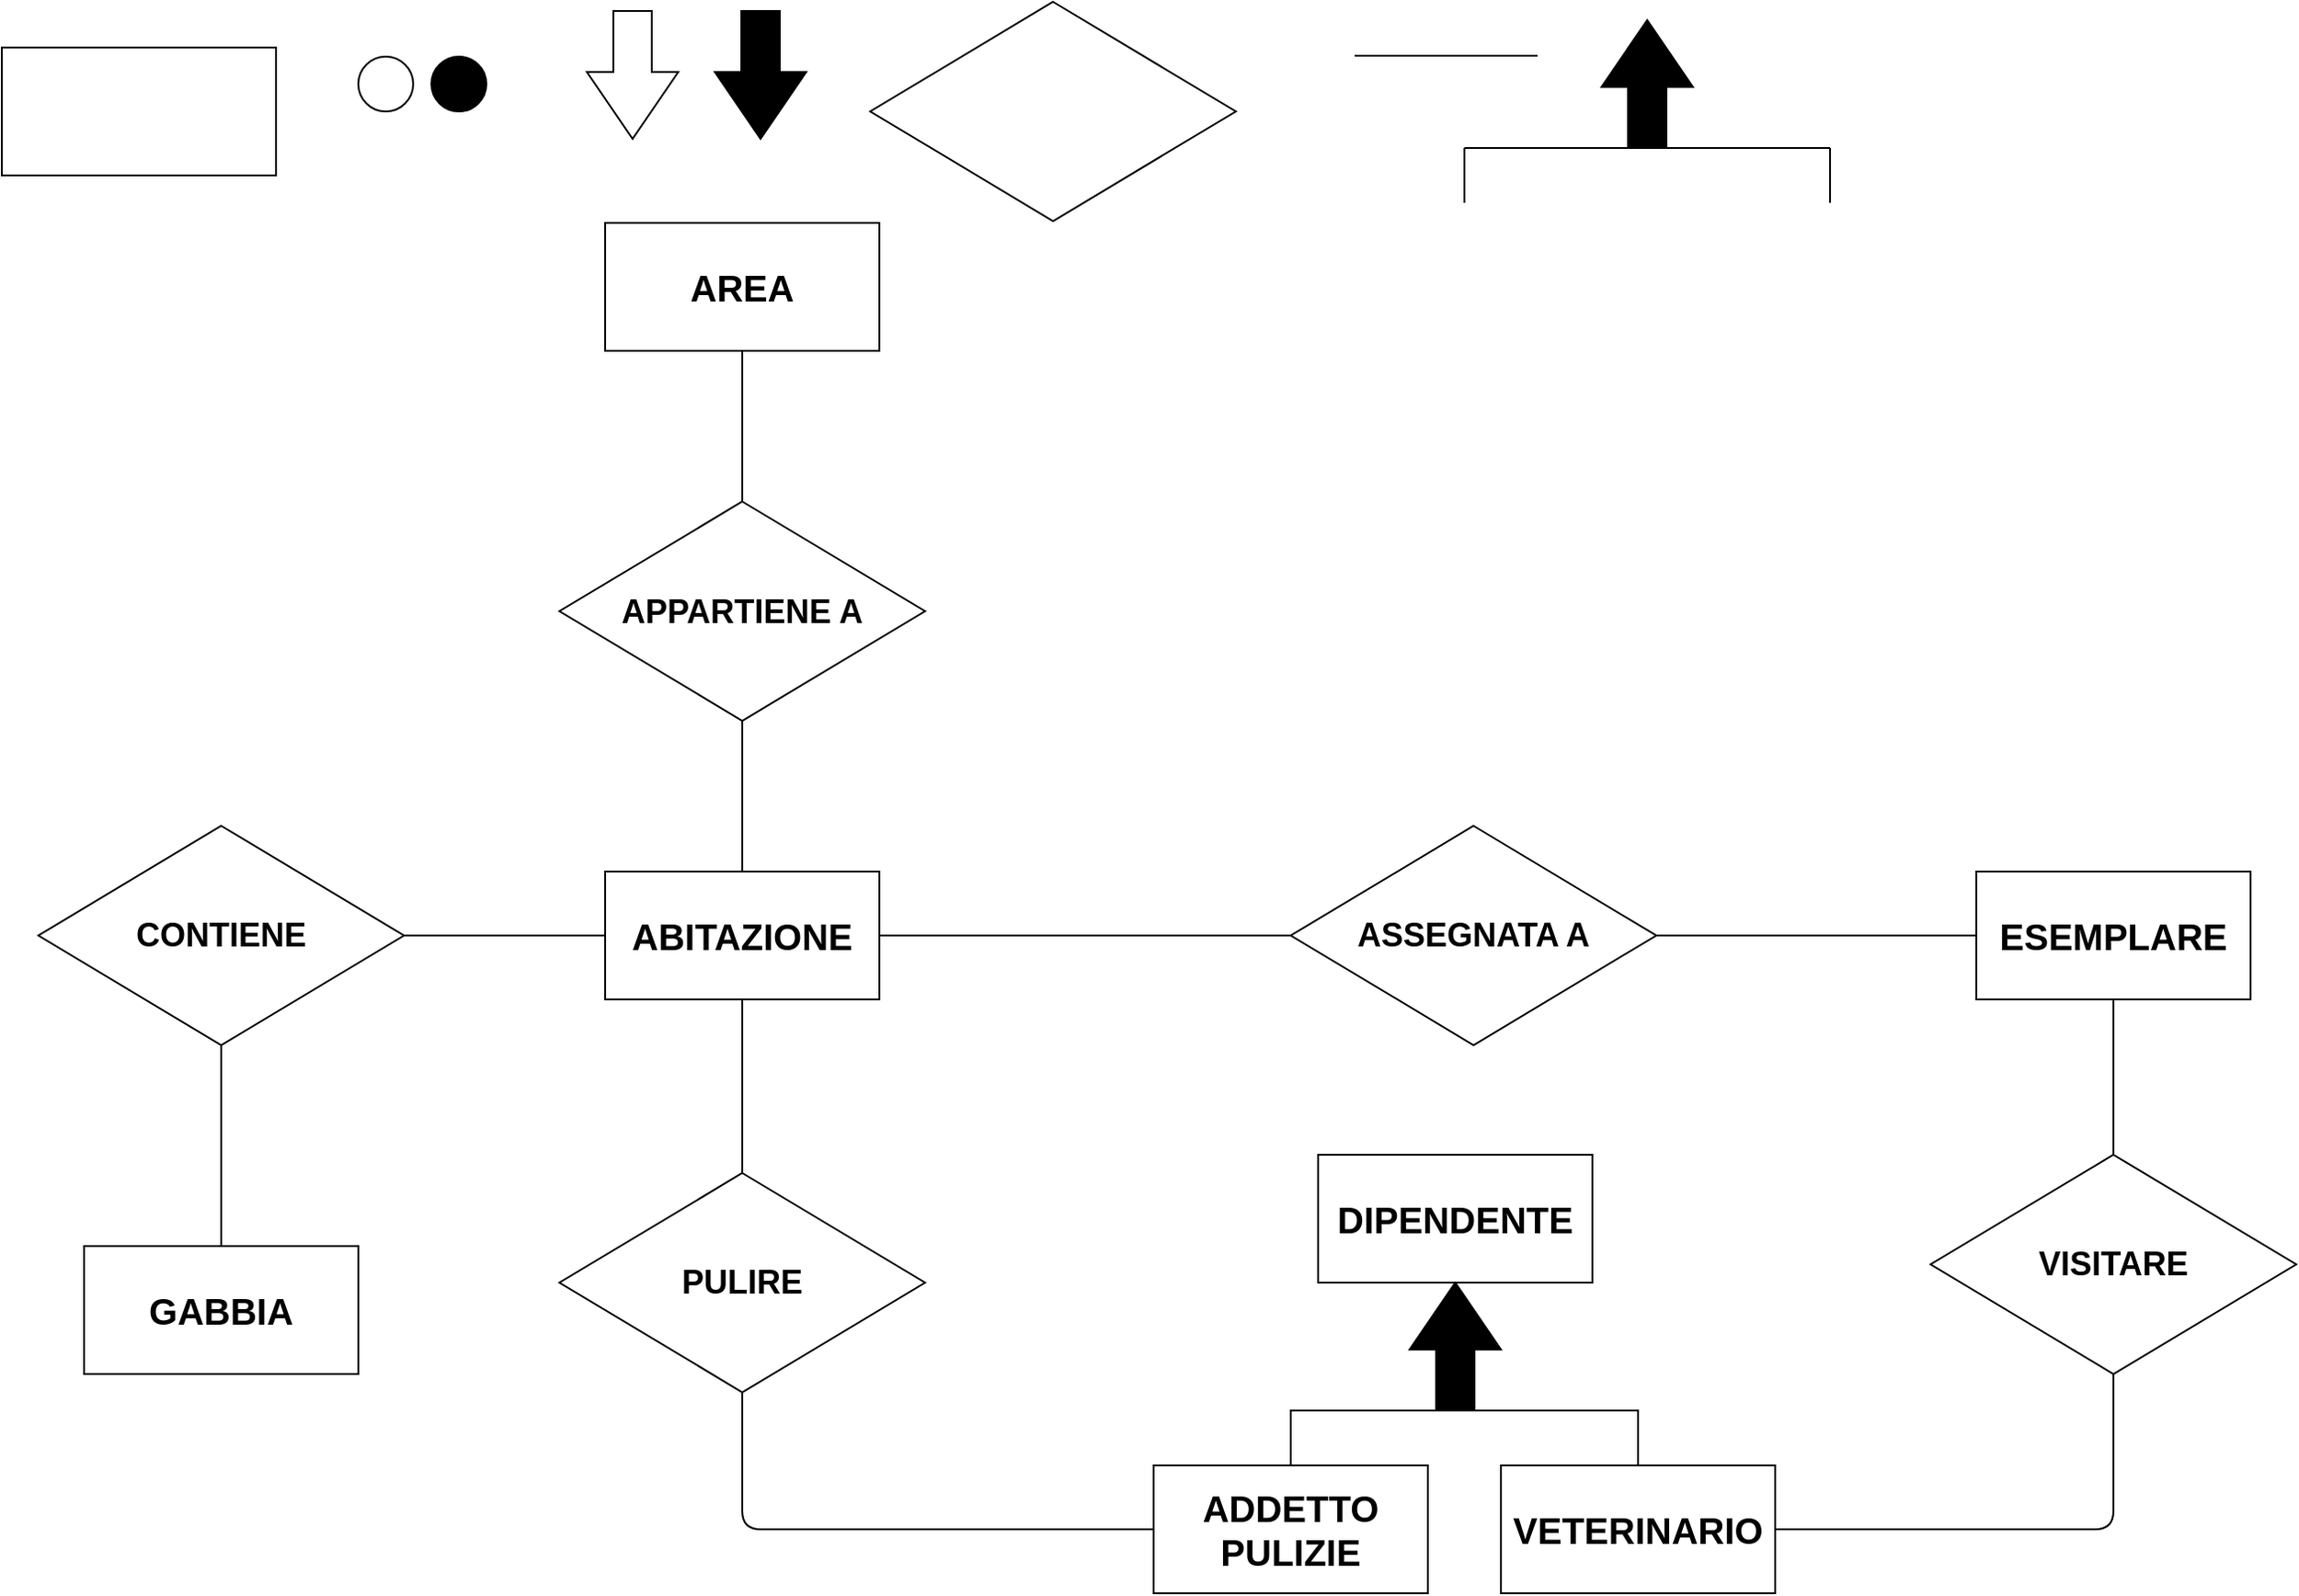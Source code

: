 <mxfile version="12.2.4" type="device" pages="1"><diagram id="uCaHc9xqAQ-mQhhFOE-_" name="Page-1"><mxGraphModel dx="3413" dy="2090" grid="1" gridSize="10" guides="1" tooltips="1" connect="1" arrows="1" fold="1" page="1" pageScale="1" pageWidth="1600" pageHeight="900" math="0" shadow="0"><root><mxCell id="0"/><mxCell id="1" parent="0"/><mxCell id="M2oDsuhWPekzFt9G_9ts-1" value="" style="rounded=0;whiteSpace=wrap;html=1;" vertex="1" parent="1"><mxGeometry x="190" y="35" width="150" height="70" as="geometry"/></mxCell><mxCell id="M2oDsuhWPekzFt9G_9ts-4" value="" style="html=1;shadow=0;dashed=0;align=center;verticalAlign=middle;shape=mxgraph.arrows2.arrow;dy=0.58;dx=36.6;direction=south;notch=0;" vertex="1" parent="1"><mxGeometry x="510" y="15" width="50" height="70" as="geometry"/></mxCell><mxCell id="M2oDsuhWPekzFt9G_9ts-5" value="" style="html=1;shadow=0;dashed=0;align=center;verticalAlign=middle;shape=mxgraph.arrows2.arrow;dy=0.58;dx=36.6;direction=south;notch=0;fillColor=#000000;" vertex="1" parent="1"><mxGeometry x="580" y="15" width="50" height="70" as="geometry"/></mxCell><mxCell id="M2oDsuhWPekzFt9G_9ts-7" value="" style="ellipse;whiteSpace=wrap;html=1;aspect=fixed;fillColor=#FFFFFF;" vertex="1" parent="1"><mxGeometry x="385" y="40" width="30" height="30" as="geometry"/></mxCell><mxCell id="M2oDsuhWPekzFt9G_9ts-8" value="" style="ellipse;whiteSpace=wrap;html=1;aspect=fixed;fillColor=#000000;" vertex="1" parent="1"><mxGeometry x="425" y="40" width="30" height="30" as="geometry"/></mxCell><mxCell id="M2oDsuhWPekzFt9G_9ts-9" value="&lt;font size=&quot;1&quot;&gt;&lt;b style=&quot;font-size: 20px&quot;&gt;ESEMPLARE&lt;/b&gt;&lt;/font&gt;" style="rounded=0;whiteSpace=wrap;html=1;" vertex="1" parent="1"><mxGeometry x="1270" y="486" width="150" height="70" as="geometry"/></mxCell><mxCell id="M2oDsuhWPekzFt9G_9ts-10" value="&lt;span style=&quot;font-size: 20px&quot;&gt;&lt;b&gt;AREA&lt;/b&gt;&lt;/span&gt;" style="rounded=0;whiteSpace=wrap;html=1;" vertex="1" parent="1"><mxGeometry x="520" y="131" width="150" height="70" as="geometry"/></mxCell><mxCell id="M2oDsuhWPekzFt9G_9ts-11" value="&lt;span style=&quot;font-size: 20px&quot;&gt;&lt;b&gt;ABITAZIONE&lt;/b&gt;&lt;/span&gt;" style="rounded=0;whiteSpace=wrap;html=1;" vertex="1" parent="1"><mxGeometry x="520" y="486" width="150" height="70" as="geometry"/></mxCell><mxCell id="M2oDsuhWPekzFt9G_9ts-12" value="&lt;font size=&quot;1&quot;&gt;&lt;b style=&quot;font-size: 20px&quot;&gt;GABBIA&lt;/b&gt;&lt;/font&gt;" style="rounded=0;whiteSpace=wrap;html=1;" vertex="1" parent="1"><mxGeometry x="235" y="691" width="150" height="70" as="geometry"/></mxCell><mxCell id="M2oDsuhWPekzFt9G_9ts-13" value="&lt;font size=&quot;1&quot;&gt;&lt;b style=&quot;font-size: 20px&quot;&gt;DIPENDENTE&lt;/b&gt;&lt;/font&gt;" style="rounded=0;whiteSpace=wrap;html=1;" vertex="1" parent="1"><mxGeometry x="910" y="641" width="150" height="70" as="geometry"/></mxCell><mxCell id="M2oDsuhWPekzFt9G_9ts-15" value="&lt;font size=&quot;1&quot;&gt;&lt;b style=&quot;font-size: 20px&quot;&gt;ADDETTO PULIZIE&lt;/b&gt;&lt;/font&gt;" style="rounded=0;whiteSpace=wrap;html=1;" vertex="1" parent="1"><mxGeometry x="820" y="811" width="150" height="70" as="geometry"/></mxCell><mxCell id="M2oDsuhWPekzFt9G_9ts-16" value="&lt;span style=&quot;font-size: 20px&quot;&gt;&lt;b&gt;VETERINARIO&lt;/b&gt;&lt;/span&gt;" style="rounded=0;whiteSpace=wrap;html=1;" vertex="1" parent="1"><mxGeometry x="1010" y="811" width="150" height="70" as="geometry"/></mxCell><mxCell id="M2oDsuhWPekzFt9G_9ts-18" value="" style="rhombus;whiteSpace=wrap;html=1;" vertex="1" parent="1"><mxGeometry x="665" y="10" width="200" height="120" as="geometry"/></mxCell><mxCell id="M2oDsuhWPekzFt9G_9ts-19" value="&lt;span style=&quot;font-size: 18px&quot;&gt;&lt;b&gt;ASSEGNATA A&lt;/b&gt;&lt;/span&gt;" style="rhombus;whiteSpace=wrap;html=1;" vertex="1" parent="1"><mxGeometry x="895" y="461" width="200" height="120" as="geometry"/></mxCell><mxCell id="M2oDsuhWPekzFt9G_9ts-20" value="&lt;font size=&quot;1&quot;&gt;&lt;b style=&quot;font-size: 18px&quot;&gt;PULIRE&lt;/b&gt;&lt;/font&gt;" style="rhombus;whiteSpace=wrap;html=1;" vertex="1" parent="1"><mxGeometry x="495" y="651" width="200" height="120" as="geometry"/></mxCell><mxCell id="M2oDsuhWPekzFt9G_9ts-21" value="&lt;span style=&quot;font-size: 18px&quot;&gt;&lt;b&gt;VISITARE&lt;/b&gt;&lt;/span&gt;" style="rhombus;whiteSpace=wrap;html=1;" vertex="1" parent="1"><mxGeometry x="1245" y="641" width="200" height="120" as="geometry"/></mxCell><mxCell id="M2oDsuhWPekzFt9G_9ts-22" value="" style="html=1;shadow=0;dashed=0;align=center;verticalAlign=middle;shape=mxgraph.arrows2.arrow;dy=0.58;dx=36.6;direction=south;notch=0;fillColor=#000000;rotation=180;" vertex="1" parent="1"><mxGeometry x="960" y="711" width="50" height="70" as="geometry"/></mxCell><mxCell id="M2oDsuhWPekzFt9G_9ts-30" value="" style="endArrow=none;html=1;exitX=0;exitY=0.5;exitDx=0;exitDy=0;entryX=1;entryY=0.5;entryDx=0;entryDy=0;" edge="1" parent="1" source="M2oDsuhWPekzFt9G_9ts-9" target="M2oDsuhWPekzFt9G_9ts-19"><mxGeometry width="50" height="50" relative="1" as="geometry"><mxPoint x="1460" y="509.5" as="sourcePoint"/><mxPoint x="1360" y="509.5" as="targetPoint"/></mxGeometry></mxCell><mxCell id="M2oDsuhWPekzFt9G_9ts-31" value="" style="endArrow=none;html=1;exitX=0;exitY=0.5;exitDx=0;exitDy=0;entryX=1;entryY=0.5;entryDx=0;entryDy=0;" edge="1" parent="1" source="M2oDsuhWPekzFt9G_9ts-19" target="M2oDsuhWPekzFt9G_9ts-11"><mxGeometry width="50" height="50" relative="1" as="geometry"><mxPoint x="1320" y="511" as="sourcePoint"/><mxPoint x="1220" y="511" as="targetPoint"/></mxGeometry></mxCell><mxCell id="M2oDsuhWPekzFt9G_9ts-32" value="" style="endArrow=none;html=1;" edge="1" parent="1"><mxGeometry width="50" height="50" relative="1" as="geometry"><mxPoint x="1030" y="39.5" as="sourcePoint"/><mxPoint x="930" y="39.5" as="targetPoint"/></mxGeometry></mxCell><mxCell id="M2oDsuhWPekzFt9G_9ts-33" value="" style="html=1;shadow=0;dashed=0;align=center;verticalAlign=middle;shape=mxgraph.arrows2.arrow;dy=0.58;dx=36.6;direction=south;notch=0;fillColor=#000000;rotation=180;" vertex="1" parent="1"><mxGeometry x="1065" y="20" width="50" height="70" as="geometry"/></mxCell><mxCell id="M2oDsuhWPekzFt9G_9ts-34" value="" style="endArrow=none;html=1;" edge="1" parent="1"><mxGeometry width="50" height="50" relative="1" as="geometry"><mxPoint x="990" y="90" as="sourcePoint"/><mxPoint x="1190" y="90" as="targetPoint"/></mxGeometry></mxCell><mxCell id="M2oDsuhWPekzFt9G_9ts-35" value="" style="endArrow=none;html=1;" edge="1" parent="1"><mxGeometry width="50" height="50" relative="1" as="geometry"><mxPoint x="1190" y="90" as="sourcePoint"/><mxPoint x="1190" y="120" as="targetPoint"/></mxGeometry></mxCell><mxCell id="M2oDsuhWPekzFt9G_9ts-36" value="" style="endArrow=none;html=1;" edge="1" parent="1"><mxGeometry width="50" height="50" relative="1" as="geometry"><mxPoint x="990" y="90" as="sourcePoint"/><mxPoint x="990" y="120" as="targetPoint"/><Array as="points"><mxPoint x="990" y="100"/></Array></mxGeometry></mxCell><mxCell id="M2oDsuhWPekzFt9G_9ts-37" value="&lt;span style=&quot;font-size: 18px&quot;&gt;&lt;b&gt;CONTIENE&lt;/b&gt;&lt;/span&gt;" style="rhombus;whiteSpace=wrap;html=1;" vertex="1" parent="1"><mxGeometry x="210" y="461" width="200" height="120" as="geometry"/></mxCell><mxCell id="M2oDsuhWPekzFt9G_9ts-38" value="" style="endArrow=none;html=1;entryX=1;entryY=0.5;entryDx=0;entryDy=0;exitX=0;exitY=0.5;exitDx=0;exitDy=0;" edge="1" parent="1" source="M2oDsuhWPekzFt9G_9ts-11" target="M2oDsuhWPekzFt9G_9ts-37"><mxGeometry width="50" height="50" relative="1" as="geometry"><mxPoint x="1070" y="509.5" as="sourcePoint"/><mxPoint x="970" y="509.5" as="targetPoint"/></mxGeometry></mxCell><mxCell id="M2oDsuhWPekzFt9G_9ts-39" value="" style="endArrow=none;html=1;entryX=0.5;entryY=0;entryDx=0;entryDy=0;exitX=0.5;exitY=1;exitDx=0;exitDy=0;" edge="1" parent="1" source="M2oDsuhWPekzFt9G_9ts-37" target="M2oDsuhWPekzFt9G_9ts-12"><mxGeometry width="50" height="50" relative="1" as="geometry"><mxPoint x="770" y="511" as="sourcePoint"/><mxPoint x="670" y="511" as="targetPoint"/></mxGeometry></mxCell><mxCell id="M2oDsuhWPekzFt9G_9ts-41" value="" style="endArrow=none;html=1;entryX=0.5;entryY=1;entryDx=0;entryDy=0;exitX=0.5;exitY=0;exitDx=0;exitDy=0;" edge="1" parent="1" source="M2oDsuhWPekzFt9G_9ts-20" target="M2oDsuhWPekzFt9G_9ts-11"><mxGeometry width="50" height="50" relative="1" as="geometry"><mxPoint x="594" y="611" as="sourcePoint"/><mxPoint x="594" y="546" as="targetPoint"/></mxGeometry></mxCell><mxCell id="M2oDsuhWPekzFt9G_9ts-44" value="" style="endArrow=none;html=1;entryX=0;entryY=0.5;entryDx=0;entryDy=0;exitX=0.5;exitY=1;exitDx=0;exitDy=0;" edge="1" parent="1" source="M2oDsuhWPekzFt9G_9ts-20" target="M2oDsuhWPekzFt9G_9ts-15"><mxGeometry width="50" height="50" relative="1" as="geometry"><mxPoint x="595" y="846" as="sourcePoint"/><mxPoint x="545" y="1141" as="targetPoint"/><Array as="points"><mxPoint x="595" y="846"/></Array></mxGeometry></mxCell><mxCell id="M2oDsuhWPekzFt9G_9ts-45" value="" style="endArrow=none;html=1;entryX=0.5;entryY=1;entryDx=0;entryDy=0;exitX=1;exitY=0.5;exitDx=0;exitDy=0;" edge="1" parent="1" source="M2oDsuhWPekzFt9G_9ts-16" target="M2oDsuhWPekzFt9G_9ts-21"><mxGeometry width="50" height="50" relative="1" as="geometry"><mxPoint x="1160" y="846" as="sourcePoint"/><mxPoint x="1535" y="846" as="targetPoint"/><Array as="points"><mxPoint x="1345" y="846"/></Array></mxGeometry></mxCell><mxCell id="M2oDsuhWPekzFt9G_9ts-49" value="" style="endArrow=none;html=1;entryX=0.5;entryY=0;entryDx=0;entryDy=0;exitX=0.5;exitY=1;exitDx=0;exitDy=0;" edge="1" parent="1" source="M2oDsuhWPekzFt9G_9ts-9" target="M2oDsuhWPekzFt9G_9ts-21"><mxGeometry width="50" height="50" relative="1" as="geometry"><mxPoint x="255" y="626" as="sourcePoint"/><mxPoint x="255" y="556" as="targetPoint"/></mxGeometry></mxCell><mxCell id="M2oDsuhWPekzFt9G_9ts-53" value="&lt;span style=&quot;font-size: 18px&quot;&gt;&lt;b&gt;APPARTIENE A&lt;/b&gt;&lt;/span&gt;" style="rhombus;whiteSpace=wrap;html=1;" vertex="1" parent="1"><mxGeometry x="495" y="283.5" width="200" height="120" as="geometry"/></mxCell><mxCell id="M2oDsuhWPekzFt9G_9ts-54" value="" style="endArrow=none;html=1;entryX=0.5;entryY=1;entryDx=0;entryDy=0;exitX=0.5;exitY=0;exitDx=0;exitDy=0;" edge="1" parent="1" source="M2oDsuhWPekzFt9G_9ts-53" target="M2oDsuhWPekzFt9G_9ts-10"><mxGeometry width="50" height="50" relative="1" as="geometry"><mxPoint x="495" y="951" as="sourcePoint"/><mxPoint x="545" y="901" as="targetPoint"/></mxGeometry></mxCell><mxCell id="M2oDsuhWPekzFt9G_9ts-56" value="" style="endArrow=none;html=1;entryX=0.5;entryY=1;entryDx=0;entryDy=0;exitX=0.5;exitY=0;exitDx=0;exitDy=0;" edge="1" parent="1" source="M2oDsuhWPekzFt9G_9ts-11" target="M2oDsuhWPekzFt9G_9ts-53"><mxGeometry width="50" height="50" relative="1" as="geometry"><mxPoint x="495" y="951" as="sourcePoint"/><mxPoint x="545" y="901" as="targetPoint"/></mxGeometry></mxCell><mxCell id="M2oDsuhWPekzFt9G_9ts-61" value="" style="shape=partialRectangle;whiteSpace=wrap;html=1;bottom=1;right=1;left=1;top=0;fillColor=none;routingCenterX=-0.5;rotation=180;" vertex="1" parent="1"><mxGeometry x="895" y="781" width="190" height="30" as="geometry"/></mxCell></root></mxGraphModel></diagram></mxfile>